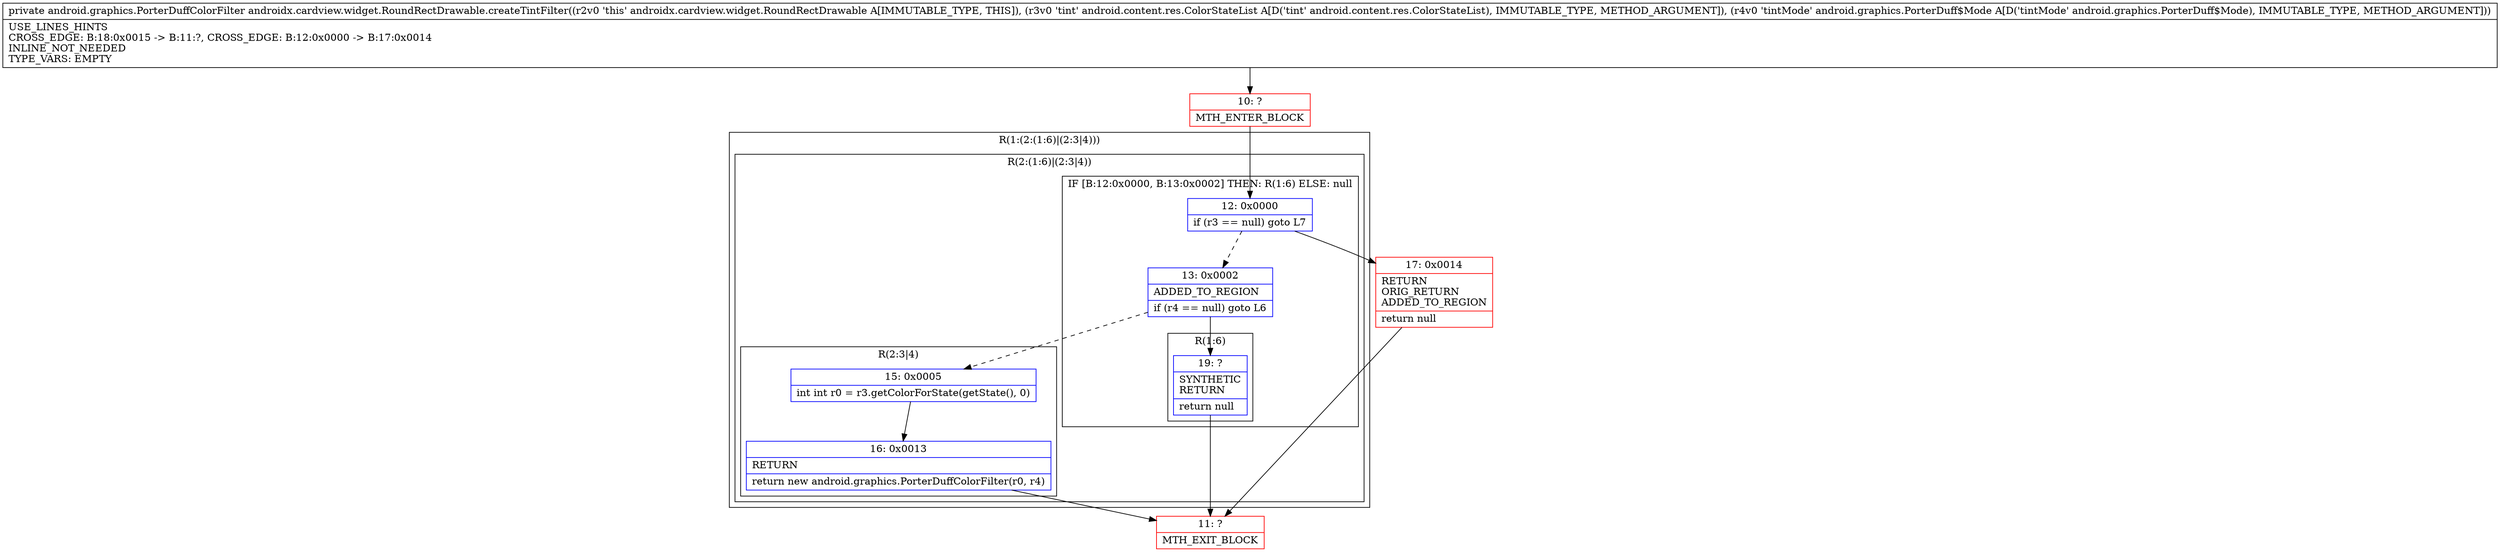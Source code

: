 digraph "CFG forandroidx.cardview.widget.RoundRectDrawable.createTintFilter(Landroid\/content\/res\/ColorStateList;Landroid\/graphics\/PorterDuff$Mode;)Landroid\/graphics\/PorterDuffColorFilter;" {
subgraph cluster_Region_203347346 {
label = "R(1:(2:(1:6)|(2:3|4)))";
node [shape=record,color=blue];
subgraph cluster_Region_228640167 {
label = "R(2:(1:6)|(2:3|4))";
node [shape=record,color=blue];
subgraph cluster_IfRegion_814181294 {
label = "IF [B:12:0x0000, B:13:0x0002] THEN: R(1:6) ELSE: null";
node [shape=record,color=blue];
Node_12 [shape=record,label="{12\:\ 0x0000|if (r3 == null) goto L7\l}"];
Node_13 [shape=record,label="{13\:\ 0x0002|ADDED_TO_REGION\l|if (r4 == null) goto L6\l}"];
subgraph cluster_Region_2091651101 {
label = "R(1:6)";
node [shape=record,color=blue];
Node_19 [shape=record,label="{19\:\ ?|SYNTHETIC\lRETURN\l|return null\l}"];
}
}
subgraph cluster_Region_1804861255 {
label = "R(2:3|4)";
node [shape=record,color=blue];
Node_15 [shape=record,label="{15\:\ 0x0005|int int r0 = r3.getColorForState(getState(), 0)\l}"];
Node_16 [shape=record,label="{16\:\ 0x0013|RETURN\l|return new android.graphics.PorterDuffColorFilter(r0, r4)\l}"];
}
}
}
Node_10 [shape=record,color=red,label="{10\:\ ?|MTH_ENTER_BLOCK\l}"];
Node_11 [shape=record,color=red,label="{11\:\ ?|MTH_EXIT_BLOCK\l}"];
Node_17 [shape=record,color=red,label="{17\:\ 0x0014|RETURN\lORIG_RETURN\lADDED_TO_REGION\l|return null\l}"];
MethodNode[shape=record,label="{private android.graphics.PorterDuffColorFilter androidx.cardview.widget.RoundRectDrawable.createTintFilter((r2v0 'this' androidx.cardview.widget.RoundRectDrawable A[IMMUTABLE_TYPE, THIS]), (r3v0 'tint' android.content.res.ColorStateList A[D('tint' android.content.res.ColorStateList), IMMUTABLE_TYPE, METHOD_ARGUMENT]), (r4v0 'tintMode' android.graphics.PorterDuff$Mode A[D('tintMode' android.graphics.PorterDuff$Mode), IMMUTABLE_TYPE, METHOD_ARGUMENT]))  | USE_LINES_HINTS\lCROSS_EDGE: B:18:0x0015 \-\> B:11:?, CROSS_EDGE: B:12:0x0000 \-\> B:17:0x0014\lINLINE_NOT_NEEDED\lTYPE_VARS: EMPTY\l}"];
MethodNode -> Node_10;Node_12 -> Node_13[style=dashed];
Node_12 -> Node_17;
Node_13 -> Node_15[style=dashed];
Node_13 -> Node_19;
Node_19 -> Node_11;
Node_15 -> Node_16;
Node_16 -> Node_11;
Node_10 -> Node_12;
Node_17 -> Node_11;
}

